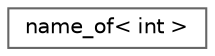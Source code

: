 digraph "类继承关系图"
{
 // LATEX_PDF_SIZE
  bgcolor="transparent";
  edge [fontname=Helvetica,fontsize=10,labelfontname=Helvetica,labelfontsize=10];
  node [fontname=Helvetica,fontsize=10,shape=box,height=0.2,width=0.4];
  rankdir="LR";
  Node0 [id="Node000000",label="name_of\< int \>",height=0.2,width=0.4,color="grey40", fillcolor="white", style="filled",URL="$classname__of_3_01int_01_4.html",tooltip=" "];
}
